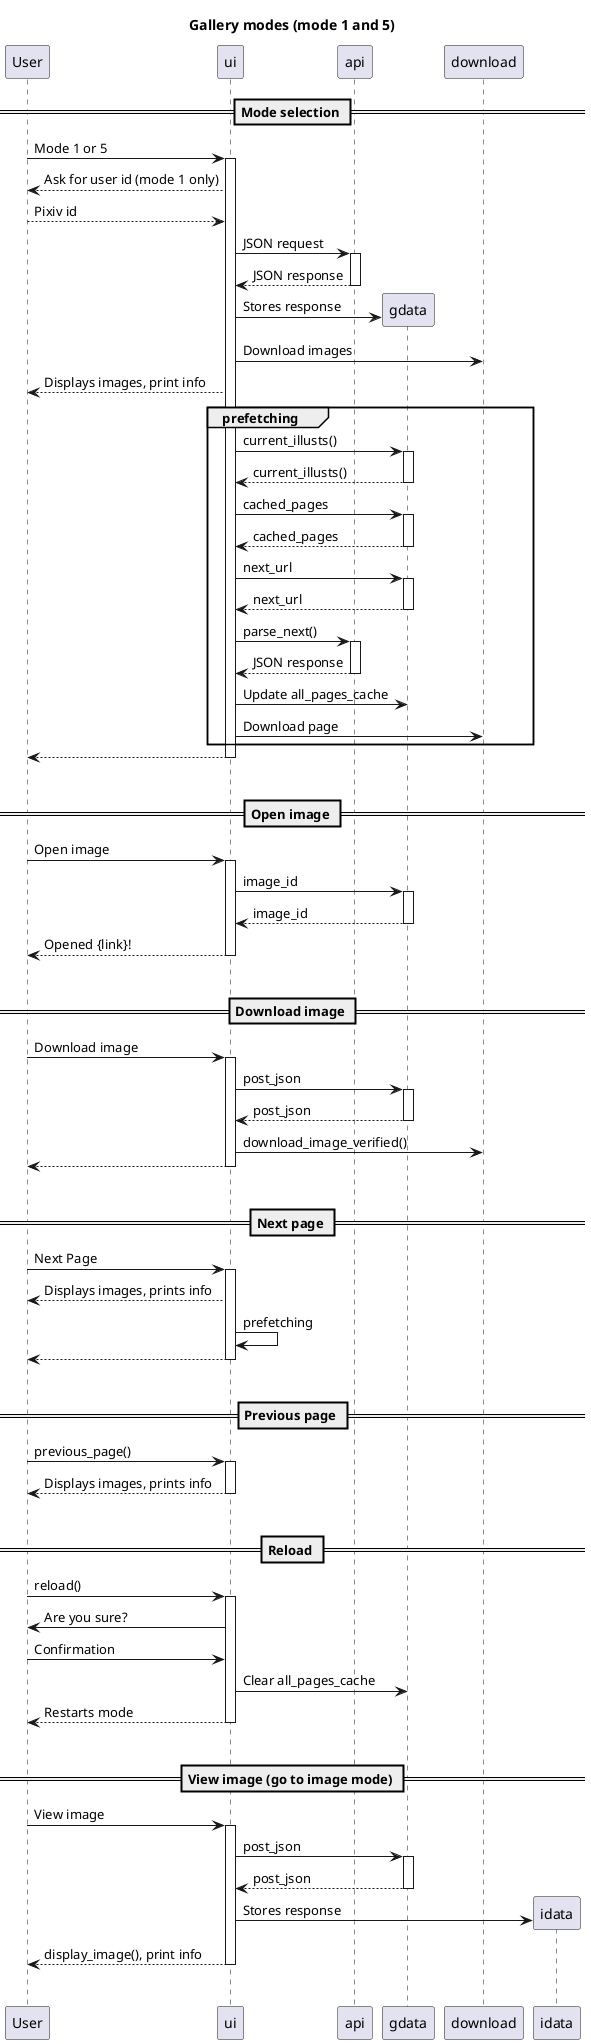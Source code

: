 @startuml
title Gallery modes (mode 1 and 5)

== Mode selection ==
User -> ui ++: Mode 1 or 5
ui --> User: Ask for user id (mode 1 only)
User --> ui: Pixiv id
ui -> api ++: JSON request
return JSON response
create gdata
ui -> gdata: Stores response
ui -> download: Download images
ui --> User: Displays images, print info
group prefetching
    ui -> gdata ++: current_illusts()
    return current_illusts()
    ui -> gdata ++: cached_pages
    return cached_pages
    ui -> gdata ++: next_url
    return next_url
    ui -> api ++: parse_next()
    return JSON response
    ui -> gdata: Update all_pages_cache
    ui -> download: Download page
end
return
|||

== Open image ==
User -> ui ++: Open image
ui -> gdata ++: image_id
return image_id
return Opened {link}!
|||

== Download image ==
User -> ui ++: Download image
ui -> gdata ++: post_json
return post_json
ui -> download: download_image_verified()
return
|||

== Next page ==
User -> ui ++: Next Page
ui --> User: Displays images, prints info
ui -> ui: prefetching
return
|||

== Previous page ==
User -> ui ++: previous_page()
return Displays images, prints info
|||

== Reload ==
User -> ui ++: reload()
ui -> User: Are you sure?
User -> ui: Confirmation
ui -> gdata: Clear all_pages_cache
return Restarts mode
|||

== View image (go to image mode) ==
User -> ui ++: View image
ui -> gdata ++: post_json
return post_json
create idata
ui -> idata: Stores response
return display_image(), print info
|||


@enduml


